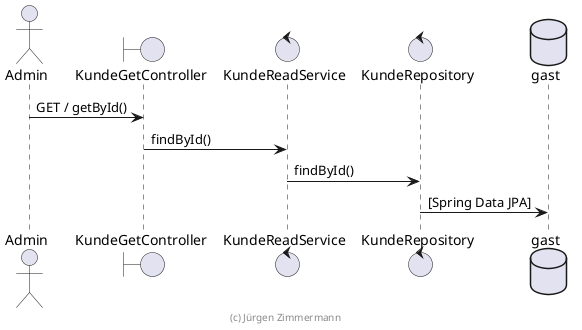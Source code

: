 ' Copyright (C) 2023 - present Juergen Zimmermann, Hochschule Karlsruhe
'
' This program is free software: you can redistribute it and/or modify
' it under the terms of the GNU General Public License as published by
' the Free Software Foundation, either version 3 of the License, or
' (at your option) any later version.
'
' This program is distributed in the hope that it will be useful,
' but WITHOUT ANY WARRANTY; without even the implied warranty of
' MERCHANTABILITY or FITNESS FOR A PARTICULAR PURPOSE.  See the
' GNU General Public License for more details.
'
' You should have received a copy of the GNU General Public License
' along with this program.  If not, see <https://www.gnu.org/licenses/>.
@startuml Sequenzdiagramm

actor Admin

boundary KundeGetController
control KundeReadService
control KundeRepository
database gast

Admin -> KundeGetController : GET / getById()
KundeGetController -> KundeReadService: findById()
KundeReadService -> KundeRepository: findById()
KundeRepository -> gast: [Spring Data JPA]

footer (c) Jürgen Zimmermann

@enduml

